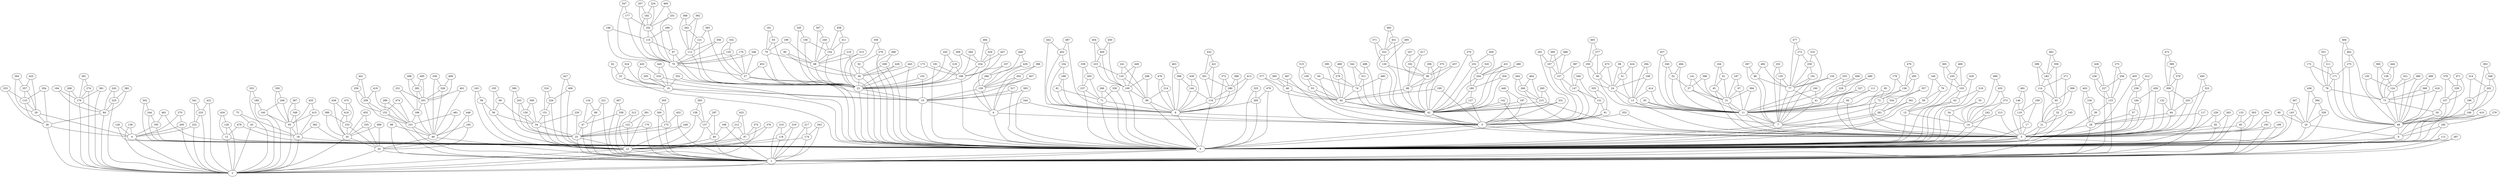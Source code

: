 graph DorMen500 {
0;
1;
2;
3;
4;
5;
6;
7;
8;
9;
10;
11;
12;
13;
14;
15;
16;
17;
18;
19;
20;
21;
22;
23;
24;
25;
26;
27;
28;
29;
30;
31;
32;
33;
34;
35;
36;
37;
38;
39;
40;
41;
42;
43;
44;
45;
46;
47;
48;
49;
50;
51;
52;
53;
54;
55;
56;
57;
58;
59;
60;
61;
62;
63;
64;
65;
66;
67;
68;
69;
70;
71;
72;
73;
74;
75;
76;
77;
78;
79;
80;
81;
82;
83;
84;
85;
86;
87;
88;
89;
90;
91;
92;
93;
94;
95;
96;
97;
98;
99;
100;
101;
102;
103;
104;
105;
106;
107;
108;
109;
110;
111;
112;
113;
114;
115;
116;
117;
118;
119;
120;
121;
122;
123;
124;
125;
126;
127;
128;
129;
130;
131;
132;
133;
134;
135;
136;
137;
138;
139;
140;
141;
142;
143;
144;
145;
146;
147;
148;
149;
150;
151;
152;
153;
154;
155;
156;
157;
158;
159;
160;
161;
162;
163;
164;
165;
166;
167;
168;
169;
170;
171;
172;
173;
174;
175;
176;
177;
178;
179;
180;
181;
182;
183;
184;
185;
186;
187;
188;
189;
190;
191;
192;
193;
194;
195;
196;
197;
198;
199;
200;
201;
202;
203;
204;
205;
206;
207;
208;
209;
210;
211;
212;
213;
214;
215;
216;
217;
218;
219;
220;
221;
222;
223;
224;
225;
226;
227;
228;
229;
230;
231;
232;
233;
234;
235;
236;
237;
238;
239;
240;
241;
242;
243;
244;
245;
246;
247;
248;
249;
250;
251;
252;
253;
254;
255;
256;
257;
258;
259;
260;
261;
262;
263;
264;
265;
266;
267;
268;
269;
270;
271;
272;
273;
274;
275;
276;
277;
278;
279;
280;
281;
282;
283;
284;
285;
286;
287;
288;
289;
290;
291;
292;
293;
294;
295;
296;
297;
298;
299;
300;
301;
302;
303;
304;
305;
306;
307;
308;
309;
310;
311;
312;
313;
314;
315;
316;
317;
318;
319;
320;
321;
322;
323;
324;
325;
326;
327;
328;
329;
330;
331;
332;
333;
334;
335;
336;
337;
338;
339;
340;
341;
342;
343;
344;
345;
346;
347;
348;
349;
350;
351;
352;
353;
354;
355;
356;
357;
358;
359;
360;
361;
362;
363;
364;
365;
366;
367;
368;
369;
370;
371;
372;
373;
374;
375;
376;
377;
378;
379;
380;
381;
382;
383;
384;
385;
386;
387;
388;
389;
390;
391;
392;
393;
394;
395;
396;
397;
398;
399;
400;
401;
402;
403;
404;
405;
406;
407;
408;
409;
410;
411;
412;
413;
414;
415;
416;
417;
418;
419;
420;
421;
422;
423;
424;
425;
426;
427;
428;
429;
430;
431;
432;
433;
434;
435;
436;
437;
438;
439;
440;
441;
442;
443;
444;
445;
446;
447;
448;
449;
450;
451;
452;
453;
454;
455;
456;
457;
458;
459;
460;
461;
462;
463;
464;
465;
466;
467;
468;
469;
470;
471;
472;
473;
474;
475;
476;
477;
478;
479;
480;
481;
482;
483;
484;
485;
486;
487;
488;
489;
490;
491;
492;
493;
494;
495;
496;
497;
498;
499;
0 -- 1 [color=black];
1 -- 2 [color=black];
2 -- 0 [color=black];
3 -- 0 [color=black];
3 -- 1 [color=black];
4 -- 2 [color=black];
4 -- 0 [color=black];
5 -- 3 [color=black];
5 -- 0 [color=black];
6 -- 5 [color=black];
6 -- 0 [color=black];
7 -- 3 [color=black];
7 -- 0 [color=black];
8 -- 5 [color=black];
8 -- 0 [color=black];
9 -- 0 [color=black];
9 -- 1 [color=black];
10 -- 6 [color=black];
10 -- 0 [color=black];
11 -- 7 [color=black];
11 -- 3 [color=black];
12 -- 2 [color=black];
12 -- 0 [color=black];
13 -- 11 [color=black];
13 -- 3 [color=black];
14 -- 3 [color=black];
14 -- 0 [color=black];
15 -- 14 [color=black];
15 -- 0 [color=black];
16 -- 9 [color=black];
16 -- 0 [color=black];
17 -- 3 [color=black];
17 -- 0 [color=black];
18 -- 2 [color=black];
18 -- 0 [color=black];
19 -- 10 [color=black];
19 -- 0 [color=black];
20 -- 1 [color=black];
20 -- 2 [color=black];
21 -- 3 [color=black];
21 -- 0 [color=black];
22 -- 1 [color=black];
22 -- 2 [color=black];
23 -- 10 [color=black];
23 -- 0 [color=black];
24 -- 13 [color=black];
24 -- 11 [color=black];
25 -- 22 [color=black];
25 -- 1 [color=black];
26 -- 4 [color=black];
26 -- 2 [color=black];
27 -- 23 [color=black];
27 -- 0 [color=black];
28 -- 3 [color=black];
28 -- 1 [color=black];
29 -- 26 [color=black];
29 -- 4 [color=black];
30 -- 11 [color=black];
30 -- 7 [color=black];
31 -- 11 [color=black];
31 -- 3 [color=black];
32 -- 21 [color=black];
32 -- 3 [color=black];
33 -- 19 [color=black];
33 -- 0 [color=black];
34 -- 25 [color=black];
34 -- 22 [color=black];
35 -- 20 [color=black];
35 -- 2 [color=black];
36 -- 23 [color=black];
36 -- 0 [color=black];
37 -- 31 [color=black];
37 -- 11 [color=black];
38 -- 24 [color=black];
38 -- 11 [color=black];
39 -- 28 [color=black];
39 -- 1 [color=black];
40 -- 22 [color=black];
40 -- 1 [color=black];
41 -- 11 [color=black];
41 -- 7 [color=black];
42 -- 5 [color=black];
42 -- 3 [color=black];
43 -- 18 [color=black];
43 -- 2 [color=black];
44 -- 42 [color=black];
44 -- 5 [color=black];
45 -- 31 [color=black];
45 -- 3 [color=black];
46 -- 44 [color=black];
46 -- 5 [color=black];
47 -- 25 [color=black];
47 -- 1 [color=black];
48 -- 9 [color=black];
48 -- 0 [color=black];
49 -- 20 [color=black];
49 -- 1 [color=black];
50 -- 48 [color=black];
50 -- 9 [color=black];
51 -- 24 [color=black];
51 -- 13 [color=black];
52 -- 37 [color=black];
52 -- 11 [color=black];
53 -- 44 [color=black];
53 -- 5 [color=black];
54 -- 14 [color=black];
54 -- 0 [color=black];
55 -- 54 [color=black];
55 -- 14 [color=black];
56 -- 34 [color=black];
56 -- 22 [color=black];
57 -- 28 [color=black];
57 -- 3 [color=black];
58 -- 56 [color=black];
58 -- 22 [color=black];
59 -- 15 [color=black];
59 -- 0 [color=black];
60 -- 11 [color=black];
60 -- 3 [color=black];
61 -- 45 [color=black];
61 -- 31 [color=black];
62 -- 33 [color=black];
62 -- 19 [color=black];
63 -- 15 [color=black];
63 -- 0 [color=black];
64 -- 28 [color=black];
64 -- 3 [color=black];
65 -- 32 [color=black];
65 -- 21 [color=black];
66 -- 51 [color=black];
66 -- 24 [color=black];
67 -- 31 [color=black];
67 -- 11 [color=black];
68 -- 36 [color=black];
68 -- 23 [color=black];
69 -- 56 [color=black];
69 -- 34 [color=black];
70 -- 27 [color=black];
70 -- 23 [color=black];
71 -- 8 [color=black];
71 -- 0 [color=black];
72 -- 11 [color=black];
72 -- 3 [color=black];
73 -- 50 [color=black];
73 -- 48 [color=black];
74 -- 44 [color=black];
74 -- 42 [color=black];
75 -- 43 [color=black];
75 -- 18 [color=black];
76 -- 59 [color=black];
76 -- 15 [color=black];
77 -- 41 [color=black];
77 -- 7 [color=black];
78 -- 73 [color=black];
78 -- 48 [color=black];
79 -- 68 [color=black];
79 -- 23 [color=black];
80 -- 16 [color=black];
80 -- 0 [color=black];
81 -- 71 [color=black];
81 -- 8 [color=black];
82 -- 3 [color=black];
82 -- 0 [color=black];
83 -- 79 [color=black];
83 -- 23 [color=black];
84 -- 26 [color=black];
84 -- 2 [color=black];
85 -- 3 [color=black];
85 -- 1 [color=black];
86 -- 77 [color=black];
86 -- 7 [color=black];
87 -- 22 [color=black];
87 -- 2 [color=black];
88 -- 44 [color=black];
88 -- 42 [color=black];
89 -- 47 [color=black];
89 -- 1 [color=black];
90 -- 68 [color=black];
90 -- 36 [color=black];
91 -- 5 [color=black];
91 -- 0 [color=black];
92 -- 36 [color=black];
92 -- 0 [color=black];
93 -- 18 [color=black];
93 -- 2 [color=black];
94 -- 74 [color=black];
94 -- 42 [color=black];
95 -- 72 [color=black];
95 -- 3 [color=black];
96 -- 88 [color=black];
96 -- 42 [color=black];
97 -- 70 [color=black];
97 -- 23 [color=black];
98 -- 49 [color=black];
98 -- 1 [color=black];
99 -- 8 [color=black];
99 -- 0 [color=black];
100 -- 99 [color=black];
100 -- 0 [color=black];
101 -- 49 [color=black];
101 -- 1 [color=black];
102 -- 23 [color=black];
102 -- 10 [color=black];
103 -- 63 [color=black];
103 -- 0 [color=black];
104 -- 39 [color=black];
104 -- 28 [color=black];
105 -- 69 [color=black];
105 -- 56 [color=black];
106 -- 48 [color=black];
106 -- 0 [color=black];
107 -- 50 [color=black];
107 -- 48 [color=black];
108 -- 24 [color=black];
108 -- 13 [color=black];
109 -- 53 [color=black];
109 -- 44 [color=black];
110 -- 29 [color=black];
110 -- 26 [color=black];
111 -- 60 [color=black];
111 -- 3 [color=black];
112 -- 0 [color=black];
112 -- 1 [color=black];
113 -- 70 [color=black];
113 -- 23 [color=black];
114 -- 65 [color=black];
114 -- 21 [color=black];
115 -- 97 [color=black];
115 -- 70 [color=black];
116 -- 8 [color=black];
116 -- 0 [color=black];
117 -- 28 [color=black];
117 -- 1 [color=black];
118 -- 22 [color=black];
118 -- 1 [color=black];
119 -- 17 [color=black];
119 -- 3 [color=black];
120 -- 96 [color=black];
120 -- 42 [color=black];
121 -- 113 [color=black];
121 -- 23 [color=black];
122 -- 25 [color=black];
122 -- 22 [color=black];
123 -- 39 [color=black];
123 -- 1 [color=black];
124 -- 73 [color=black];
124 -- 48 [color=black];
125 -- 100 [color=black];
125 -- 99 [color=black];
126 -- 4 [color=black];
126 -- 0 [color=black];
127 -- 42 [color=black];
127 -- 5 [color=black];
128 -- 12 [color=black];
128 -- 2 [color=black];
129 -- 70 [color=black];
129 -- 27 [color=black];
130 -- 124 [color=black];
130 -- 73 [color=black];
131 -- 91 [color=black];
131 -- 5 [color=black];
132 -- 64 [color=black];
132 -- 3 [color=black];
133 -- 85 [color=black];
133 -- 1 [color=black];
134 -- 89 [color=black];
134 -- 47 [color=black];
135 -- 77 [color=black];
135 -- 7 [color=black];
136 -- 72 [color=black];
136 -- 11 [color=black];
137 -- 40 [color=black];
137 -- 22 [color=black];
138 -- 4 [color=black];
138 -- 2 [color=black];
139 -- 124 [color=black];
139 -- 73 [color=black];
140 -- 93 [color=black];
140 -- 2 [color=black];
141 -- 37 [color=black];
141 -- 31 [color=black];
142 -- 42 [color=black];
142 -- 3 [color=black];
143 -- 16 [color=black];
143 -- 0 [color=black];
144 -- 116 [color=black];
144 -- 8 [color=black];
145 -- 21 [color=black];
145 -- 0 [color=black];
146 -- 119 [color=black];
146 -- 3 [color=black];
147 -- 131 [color=black];
147 -- 5 [color=black];
148 -- 115 [color=black];
148 -- 70 [color=black];
149 -- 76 [color=black];
149 -- 59 [color=black];
150 -- 34 [color=black];
150 -- 25 [color=black];
151 -- 34 [color=black];
151 -- 22 [color=black];
152 -- 101 [color=black];
152 -- 1 [color=black];
153 -- 35 [color=black];
153 -- 20 [color=black];
154 -- 68 [color=black];
154 -- 23 [color=black];
155 -- 77 [color=black];
155 -- 7 [color=black];
156 -- 154 [color=black];
156 -- 23 [color=black];
157 -- 147 [color=black];
157 -- 5 [color=black];
158 -- 137 [color=black];
158 -- 22 [color=black];
159 -- 10 [color=black];
159 -- 6 [color=black];
160 -- 41 [color=black];
160 -- 11 [color=black];
161 -- 83 [color=black];
161 -- 79 [color=black];
162 -- 115 [color=black];
162 -- 70 [color=black];
163 -- 58 [color=black];
163 -- 22 [color=black];
164 -- 61 [color=black];
164 -- 45 [color=black];
165 -- 49 [color=black];
165 -- 20 [color=black];
166 -- 23 [color=black];
166 -- 0 [color=black];
167 -- 157 [color=black];
167 -- 5 [color=black];
168 -- 40 [color=black];
168 -- 1 [color=black];
169 -- 119 [color=black];
169 -- 17 [color=black];
170 -- 25 [color=black];
170 -- 1 [color=black];
171 -- 78 [color=black];
171 -- 48 [color=black];
172 -- 171 [color=black];
172 -- 78 [color=black];
173 -- 166 [color=black];
173 -- 23 [color=black];
174 -- 22 [color=black];
174 -- 1 [color=black];
175 -- 25 [color=black];
175 -- 1 [color=black];
176 -- 70 [color=black];
176 -- 27 [color=black];
177 -- 162 [color=black];
177 -- 70 [color=black];
178 -- 136 [color=black];
178 -- 11 [color=black];
179 -- 84 [color=black];
179 -- 2 [color=black];
180 -- 127 [color=black];
180 -- 42 [color=black];
181 -- 166 [color=black];
181 -- 0 [color=black];
182 -- 162 [color=black];
182 -- 70 [color=black];
183 -- 114 [color=black];
183 -- 65 [color=black];
184 -- 57 [color=black];
184 -- 3 [color=black];
185 -- 9 [color=black];
185 -- 0 [color=black];
186 -- 101 [color=black];
186 -- 49 [color=black];
187 -- 67 [color=black];
187 -- 31 [color=black];
188 -- 81 [color=black];
188 -- 8 [color=black];
189 -- 140 [color=black];
189 -- 2 [color=black];
190 -- 44 [color=black];
190 -- 5 [color=black];
191 -- 77 [color=black];
191 -- 7 [color=black];
192 -- 96 [color=black];
192 -- 88 [color=black];
193 -- 3 [color=black];
193 -- 1 [color=black];
194 -- 179 [color=black];
194 -- 84 [color=black];
195 -- 4 [color=black];
195 -- 0 [color=black];
196 -- 106 [color=black];
196 -- 0 [color=black];
197 -- 42 [color=black];
197 -- 5 [color=black];
198 -- 3 [color=black];
198 -- 1 [color=black];
199 -- 79 [color=black];
199 -- 68 [color=black];
200 -- 4 [color=black];
200 -- 2 [color=black];
201 -- 186 [color=black];
201 -- 49 [color=black];
202 -- 196 [color=black];
202 -- 106 [color=black];
203 -- 150 [color=black];
203 -- 25 [color=black];
204 -- 180 [color=black];
204 -- 42 [color=black];
205 -- 19 [color=black];
205 -- 10 [color=black];
206 -- 96 [color=black];
206 -- 42 [color=black];
207 -- 182 [color=black];
207 -- 162 [color=black];
208 -- 36 [color=black];
208 -- 0 [color=black];
209 -- 152 [color=black];
209 -- 101 [color=black];
210 -- 118 [color=black];
210 -- 1 [color=black];
211 -- 171 [color=black];
211 -- 78 [color=black];
212 -- 87 [color=black];
212 -- 22 [color=black];
213 -- 14 [color=black];
213 -- 3 [color=black];
214 -- 99 [color=black];
214 -- 8 [color=black];
215 -- 42 [color=black];
215 -- 3 [color=black];
216 -- 63 [color=black];
216 -- 0 [color=black];
217 -- 174 [color=black];
217 -- 1 [color=black];
218 -- 166 [color=black];
218 -- 23 [color=black];
219 -- 68 [color=black];
219 -- 36 [color=black];
220 -- 64 [color=black];
220 -- 3 [color=black];
221 -- 89 [color=black];
221 -- 1 [color=black];
222 -- 4 [color=black];
222 -- 2 [color=black];
223 -- 125 [color=black];
223 -- 100 [color=black];
224 -- 182 [color=black];
224 -- 162 [color=black];
225 -- 84 [color=black];
225 -- 2 [color=black];
226 -- 151 [color=black];
226 -- 22 [color=black];
227 -- 123 [color=black];
227 -- 1 [color=black];
228 -- 82 [color=black];
228 -- 0 [color=black];
229 -- 41 [color=black];
229 -- 11 [color=black];
230 -- 34 [color=black];
230 -- 25 [color=black];
231 -- 201 [color=black];
231 -- 186 [color=black];
232 -- 204 [color=black];
232 -- 42 [color=black];
233 -- 222 [color=black];
233 -- 2 [color=black];
234 -- 188 [color=black];
234 -- 8 [color=black];
235 -- 103 [color=black];
235 -- 0 [color=black];
236 -- 227 [color=black];
236 -- 123 [color=black];
237 -- 71 [color=black];
237 -- 0 [color=black];
238 -- 184 [color=black];
238 -- 3 [color=black];
239 -- 107 [color=black];
239 -- 48 [color=black];
240 -- 154 [color=black];
240 -- 68 [color=black];
241 -- 125 [color=black];
241 -- 99 [color=black];
242 -- 14 [color=black];
242 -- 0 [color=black];
243 -- 225 [color=black];
243 -- 84 [color=black];
244 -- 195 [color=black];
244 -- 0 [color=black];
245 -- 218 [color=black];
245 -- 23 [color=black];
246 -- 70 [color=black];
246 -- 27 [color=black];
247 -- 192 [color=black];
247 -- 96 [color=black];
248 -- 140 [color=black];
248 -- 93 [color=black];
249 -- 25 [color=black];
249 -- 22 [color=black];
250 -- 38 [color=black];
250 -- 24 [color=black];
251 -- 162 [color=black];
251 -- 70 [color=black];
252 -- 135 [color=black];
252 -- 7 [color=black];
253 -- 110 [color=black];
253 -- 26 [color=black];
254 -- 166 [color=black];
254 -- 23 [color=black];
255 -- 229 [color=black];
255 -- 11 [color=black];
256 -- 227 [color=black];
256 -- 123 [color=black];
257 -- 110 [color=black];
257 -- 29 [color=black];
258 -- 191 [color=black];
258 -- 77 [color=black];
259 -- 209 [color=black];
259 -- 152 [color=black];
260 -- 215 [color=black];
260 -- 3 [color=black];
261 -- 167 [color=black];
261 -- 5 [color=black];
262 -- 121 [color=black];
262 -- 113 [color=black];
263 -- 82 [color=black];
263 -- 0 [color=black];
264 -- 260 [color=black];
264 -- 215 [color=black];
265 -- 215 [color=black];
265 -- 42 [color=black];
266 -- 71 [color=black];
266 -- 0 [color=black];
267 -- 86 [color=black];
267 -- 7 [color=black];
268 -- 179 [color=black];
268 -- 2 [color=black];
269 -- 254 [color=black];
269 -- 23 [color=black];
270 -- 200 [color=black];
270 -- 4 [color=black];
271 -- 114 [color=black];
271 -- 21 [color=black];
272 -- 258 [color=black];
272 -- 77 [color=black];
273 -- 256 [color=black];
273 -- 123 [color=black];
274 -- 179 [color=black];
274 -- 2 [color=black];
275 -- 171 [color=black];
275 -- 48 [color=black];
276 -- 92 [color=black];
276 -- 0 [color=black];
277 -- 250 [color=black];
277 -- 38 [color=black];
278 -- 185 [color=black];
278 -- 9 [color=black];
279 -- 74 [color=black];
279 -- 44 [color=black];
280 -- 116 [color=black];
280 -- 8 [color=black];
281 -- 7 [color=black];
281 -- 0 [color=black];
282 -- 201 [color=black];
282 -- 186 [color=black];
283 -- 158 [color=black];
283 -- 137 [color=black];
284 -- 254 [color=black];
284 -- 166 [color=black];
285 -- 8 [color=black];
285 -- 0 [color=black];
286 -- 159 [color=black];
286 -- 6 [color=black];
287 -- 0 [color=black];
287 -- 1 [color=black];
288 -- 282 [color=black];
288 -- 201 [color=black];
289 -- 152 [color=black];
289 -- 101 [color=black];
290 -- 279 [color=black];
290 -- 44 [color=black];
291 -- 274 [color=black];
291 -- 179 [color=black];
292 -- 159 [color=black];
292 -- 6 [color=black];
293 -- 237 [color=black];
293 -- 71 [color=black];
294 -- 108 [color=black];
294 -- 13 [color=black];
295 -- 136 [color=black];
295 -- 72 [color=black];
296 -- 115 [color=black];
296 -- 97 [color=black];
297 -- 137 [color=black];
297 -- 40 [color=black];
298 -- 100 [color=black];
298 -- 99 [color=black];
299 -- 183 [color=black];
299 -- 114 [color=black];
300 -- 175 [color=black];
300 -- 1 [color=black];
301 -- 280 [color=black];
301 -- 116 [color=black];
302 -- 244 [color=black];
302 -- 0 [color=black];
303 -- 85 [color=black];
303 -- 3 [color=black];
304 -- 180 [color=black];
304 -- 42 [color=black];
305 -- 300 [color=black];
305 -- 175 [color=black];
306 -- 150 [color=black];
306 -- 34 [color=black];
307 -- 240 [color=black];
307 -- 68 [color=black];
308 -- 65 [color=black];
308 -- 32 [color=black];
309 -- 220 [color=black];
309 -- 64 [color=black];
310 -- 258 [color=black];
310 -- 77 [color=black];
311 -- 74 [color=black];
311 -- 42 [color=black];
312 -- 122 [color=black];
312 -- 22 [color=black];
313 -- 68 [color=black];
313 -- 23 [color=black];
314 -- 202 [color=black];
314 -- 196 [color=black];
315 -- 109 [color=black];
315 -- 53 [color=black];
316 -- 226 [color=black];
316 -- 151 [color=black];
317 -- 10 [color=black];
317 -- 0 [color=black];
318 -- 19 [color=black];
318 -- 0 [color=black];
319 -- 118 [color=black];
319 -- 1 [color=black];
320 -- 204 [color=black];
320 -- 180 [color=black];
321 -- 124 [color=black];
321 -- 48 [color=black];
322 -- 120 [color=black];
322 -- 42 [color=black];
323 -- 220 [color=black];
323 -- 3 [color=black];
324 -- 33 [color=black];
324 -- 19 [color=black];
325 -- 285 [color=black];
325 -- 0 [color=black];
326 -- 16 [color=black];
326 -- 0 [color=black];
327 -- 41 [color=black];
327 -- 11 [color=black];
328 -- 201 [color=black];
328 -- 49 [color=black];
329 -- 254 [color=black];
329 -- 166 [color=black];
330 -- 71 [color=black];
330 -- 0 [color=black];
331 -- 42 [color=black];
331 -- 5 [color=black];
332 -- 129 [color=black];
332 -- 27 [color=black];
333 -- 189 [color=black];
333 -- 2 [color=black];
334 -- 281 [color=black];
334 -- 7 [color=black];
335 -- 35 [color=black];
335 -- 20 [color=black];
336 -- 328 [color=black];
336 -- 49 [color=black];
337 -- 286 [color=black];
337 -- 159 [color=black];
338 -- 47 [color=black];
338 -- 1 [color=black];
339 -- 293 [color=black];
339 -- 237 [color=black];
340 -- 52 [color=black];
340 -- 11 [color=black];
341 -- 233 [color=black];
341 -- 222 [color=black];
342 -- 311 [color=black];
342 -- 74 [color=black];
343 -- 174 [color=black];
343 -- 1 [color=black];
344 -- 6 [color=black];
344 -- 5 [color=black];
345 -- 156 [color=black];
345 -- 23 [color=black];
346 -- 147 [color=black];
346 -- 131 [color=black];
347 -- 177 [color=black];
347 -- 70 [color=black];
348 -- 202 [color=black];
348 -- 106 [color=black];
349 -- 93 [color=black];
349 -- 18 [color=black];
350 -- 248 [color=black];
350 -- 93 [color=black];
351 -- 211 [color=black];
351 -- 78 [color=black];
352 -- 19 [color=black];
352 -- 10 [color=black];
353 -- 5 [color=black];
353 -- 3 [color=black];
354 -- 110 [color=black];
354 -- 26 [color=black];
355 -- 131 [color=black];
355 -- 91 [color=black];
356 -- 113 [color=black];
356 -- 70 [color=black];
357 -- 334 [color=black];
357 -- 281 [color=black];
358 -- 276 [color=black];
358 -- 0 [color=black];
359 -- 183 [color=black];
359 -- 65 [color=black];
360 -- 139 [color=black];
360 -- 73 [color=black];
361 -- 281 [color=black];
361 -- 0 [color=black];
362 -- 18 [color=black];
362 -- 0 [color=black];
363 -- 348 [color=black];
363 -- 106 [color=black];
364 -- 257 [color=black];
364 -- 29 [color=black];
365 -- 235 [color=black];
365 -- 103 [color=black];
366 -- 208 [color=black];
366 -- 0 [color=black];
367 -- 143 [color=black];
367 -- 16 [color=black];
368 -- 262 [color=black];
368 -- 113 [color=black];
369 -- 73 [color=black];
369 -- 48 [color=black];
370 -- 232 [color=black];
370 -- 42 [color=black];
371 -- 322 [color=black];
371 -- 120 [color=black];
372 -- 280 [color=black];
372 -- 8 [color=black];
373 -- 242 [color=black];
373 -- 14 [color=black];
374 -- 87 [color=black];
374 -- 2 [color=black];
375 -- 96 [color=black];
375 -- 42 [color=black];
376 -- 87 [color=black];
376 -- 22 [color=black];
377 -- 46 [color=black];
377 -- 44 [color=black];
378 -- 239 [color=black];
378 -- 107 [color=black];
379 -- 309 [color=black];
379 -- 64 [color=black];
380 -- 124 [color=black];
380 -- 48 [color=black];
381 -- 179 [color=black];
381 -- 2 [color=black];
382 -- 225 [color=black];
382 -- 84 [color=black];
383 -- 121 [color=black];
383 -- 23 [color=black];
384 -- 326 [color=black];
384 -- 16 [color=black];
385 -- 46 [color=black];
385 -- 44 [color=black];
386 -- 292 [color=black];
386 -- 6 [color=black];
387 -- 157 [color=black];
387 -- 147 [color=black];
388 -- 280 [color=black];
388 -- 8 [color=black];
389 -- 153 [color=black];
389 -- 35 [color=black];
390 -- 203 [color=black];
390 -- 25 [color=black];
391 -- 122 [color=black];
391 -- 22 [color=black];
392 -- 262 [color=black];
392 -- 113 [color=black];
393 -- 10 [color=black];
393 -- 0 [color=black];
394 -- 31 [color=black];
394 -- 11 [color=black];
395 -- 167 [color=black];
395 -- 157 [color=black];
396 -- 37 [color=black];
396 -- 31 [color=black];
397 -- 349 [color=black];
397 -- 93 [color=black];
398 -- 144 [color=black];
398 -- 8 [color=black];
399 -- 379 [color=black];
399 -- 309 [color=black];
400 -- 223 [color=black];
400 -- 100 [color=black];
401 -- 201 [color=black];
401 -- 49 [color=black];
402 -- 234 [color=black];
402 -- 8 [color=black];
403 -- 104 [color=black];
403 -- 28 [color=black];
404 -- 400 [color=black];
404 -- 223 [color=black];
405 -- 238 [color=black];
405 -- 3 [color=black];
406 -- 226 [color=black];
406 -- 22 [color=black];
407 -- 159 [color=black];
407 -- 10 [color=black];
408 -- 328 [color=black];
408 -- 201 [color=black];
409 -- 229 [color=black];
409 -- 41 [color=black];
410 -- 48 [color=black];
410 -- 0 [color=black];
411 -- 154 [color=black];
411 -- 23 [color=black];
412 -- 238 [color=black];
412 -- 3 [color=black];
413 -- 280 [color=black];
413 -- 116 [color=black];
414 -- 13 [color=black];
414 -- 11 [color=black];
415 -- 93 [color=black];
415 -- 18 [color=black];
416 -- 73 [color=black];
416 -- 48 [color=black];
417 -- 192 [color=black];
417 -- 88 [color=black];
418 -- 153 [color=black];
418 -- 35 [color=black];
419 -- 209 [color=black];
419 -- 101 [color=black];
420 -- 318 [color=black];
420 -- 19 [color=black];
421 -- 301 [color=black];
421 -- 116 [color=black];
422 -- 233 [color=black];
422 -- 2 [color=black];
423 -- 212 [color=black];
423 -- 87 [color=black];
424 -- 51 [color=black];
424 -- 13 [color=black];
425 -- 257 [color=black];
425 -- 29 [color=black];
426 -- 236 [color=black];
426 -- 227 [color=black];
427 -- 406 [color=black];
427 -- 22 [color=black];
428 -- 36 [color=black];
428 -- 23 [color=black];
429 -- 286 [color=black];
429 -- 159 [color=black];
430 -- 103 [color=black];
430 -- 0 [color=black];
431 -- 204 [color=black];
431 -- 42 [color=black];
432 -- 421 [color=black];
432 -- 301 [color=black];
433 -- 373 [color=black];
433 -- 14 [color=black];
434 -- 128 [color=black];
434 -- 12 [color=black];
435 -- 415 [color=black];
435 -- 93 [color=black];
436 -- 384 [color=black];
436 -- 16 [color=black];
437 -- 96 [color=black];
437 -- 88 [color=black];
438 -- 418 [color=black];
438 -- 35 [color=black];
439 -- 144 [color=black];
439 -- 8 [color=black];
440 -- 197 [color=black];
440 -- 5 [color=black];
441 -- 259 [color=black];
441 -- 209 [color=black];
442 -- 402 [color=black];
442 -- 8 [color=black];
443 -- 36 [color=black];
443 -- 0 [color=black];
444 -- 139 [color=black];
444 -- 73 [color=black];
445 -- 318 [color=black];
445 -- 19 [color=black];
446 -- 429 [color=black];
446 -- 159 [color=black];
447 -- 254 [color=black];
447 -- 166 [color=black];
448 -- 165 [color=black];
448 -- 20 [color=black];
449 -- 125 [color=black];
449 -- 100 [color=black];
450 -- 400 [color=black];
450 -- 100 [color=black];
451 -- 322 [color=black];
451 -- 42 [color=black];
452 -- 175 [color=black];
452 -- 1 [color=black];
453 -- 27 [color=black];
453 -- 0 [color=black];
454 -- 193 [color=black];
454 -- 3 [color=black];
455 -- 335 [color=black];
455 -- 35 [color=black];
456 -- 232 [color=black];
456 -- 204 [color=black];
457 -- 340 [color=black];
457 -- 11 [color=black];
458 -- 411 [color=black];
458 -- 154 [color=black];
459 -- 184 [color=black];
459 -- 3 [color=black];
460 -- 251 [color=black];
460 -- 162 [color=black];
461 -- 195 [color=black];
461 -- 0 [color=black];
462 -- 275 [color=black];
462 -- 48 [color=black];
463 -- 398 [color=black];
463 -- 8 [color=black];
464 -- 260 [color=black];
464 -- 215 [color=black];
465 -- 277 [color=black];
465 -- 250 [color=black];
466 -- 462 [color=black];
466 -- 48 [color=black];
467 -- 46 [color=black];
467 -- 5 [color=black];
468 -- 279 [color=black];
468 -- 44 [color=black];
469 -- 235 [color=black];
469 -- 103 [color=black];
470 -- 295 [color=black];
470 -- 136 [color=black];
471 -- 239 [color=black];
471 -- 107 [color=black];
472 -- 399 [color=black];
472 -- 309 [color=black];
473 -- 38 [color=black];
473 -- 24 [color=black];
474 -- 152 [color=black];
474 -- 101 [color=black];
475 -- 418 [color=black];
475 -- 153 [color=black];
476 -- 214 [color=black];
476 -- 8 [color=black];
477 -- 272 [color=black];
477 -- 77 [color=black];
478 -- 12 [color=black];
478 -- 0 [color=black];
479 -- 285 [color=black];
479 -- 0 [color=black];
480 -- 229 [color=black];
480 -- 41 [color=black];
481 -- 101 [color=black];
481 -- 49 [color=black];
482 -- 359 [color=black];
482 -- 183 [color=black];
483 -- 451 [color=black];
483 -- 322 [color=black];
484 -- 329 [color=black];
484 -- 254 [color=black];
485 -- 322 [color=black];
485 -- 120 [color=black];
486 -- 204 [color=black];
486 -- 42 [color=black];
487 -- 402 [color=black];
487 -- 8 [color=black];
488 -- 167 [color=black];
488 -- 157 [color=black];
489 -- 369 [color=black];
489 -- 48 [color=black];
490 -- 74 [color=black];
490 -- 42 [color=black];
491 -- 146 [color=black];
491 -- 119 [color=black];
492 -- 86 [color=black];
492 -- 77 [color=black];
493 -- 323 [color=black];
493 -- 3 [color=black];
494 -- 52 [color=black];
494 -- 11 [color=black];
495 -- 282 [color=black];
495 -- 201 [color=black];
496 -- 433 [color=black];
496 -- 14 [color=black];
497 -- 338 [color=black];
497 -- 1 [color=black];
498 -- 311 [color=black];
498 -- 42 [color=black];
499 -- 35 [color=black];
499 -- 20 [color=black];
}